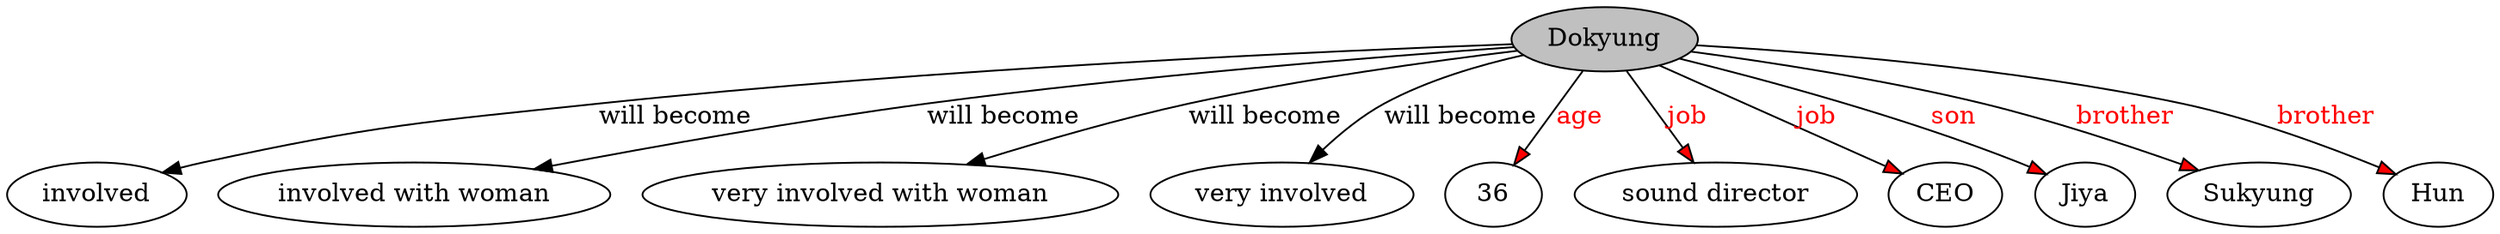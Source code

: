 // The Round Table
digraph {
	0 [label=Dokyung fillcolor=gray style=filled]
	1 [label=involved]
	0 -> 1 [label="will become"]
	2 [label="involved with woman"]
	0 -> 2 [label="will become"]
	3 [label="very involved with woman"]
	0 -> 3 [label="will become"]
	4 [label="very involved"]
	0 -> 4 [label="will become"]
	5 [label=36]
	0 -> 5 [label=age fillcolor=red fontcolor=red style=filled]
	6 [label="sound director"]
	0 -> 6 [label=job fillcolor=red fontcolor=red style=filled]
	7 [label=CEO]
	0 -> 7 [label=job fillcolor=red fontcolor=red style=filled]
	8 [label=Jiya]
	0 -> 8 [label=son fillcolor=red fontcolor=red style=filled]
	9 [label=Sukyung]
	0 -> 9 [label=brother fillcolor=red fontcolor=red style=filled]
	10 [label=Hun]
	0 -> 10 [label=brother fillcolor=red fontcolor=red style=filled]
}

